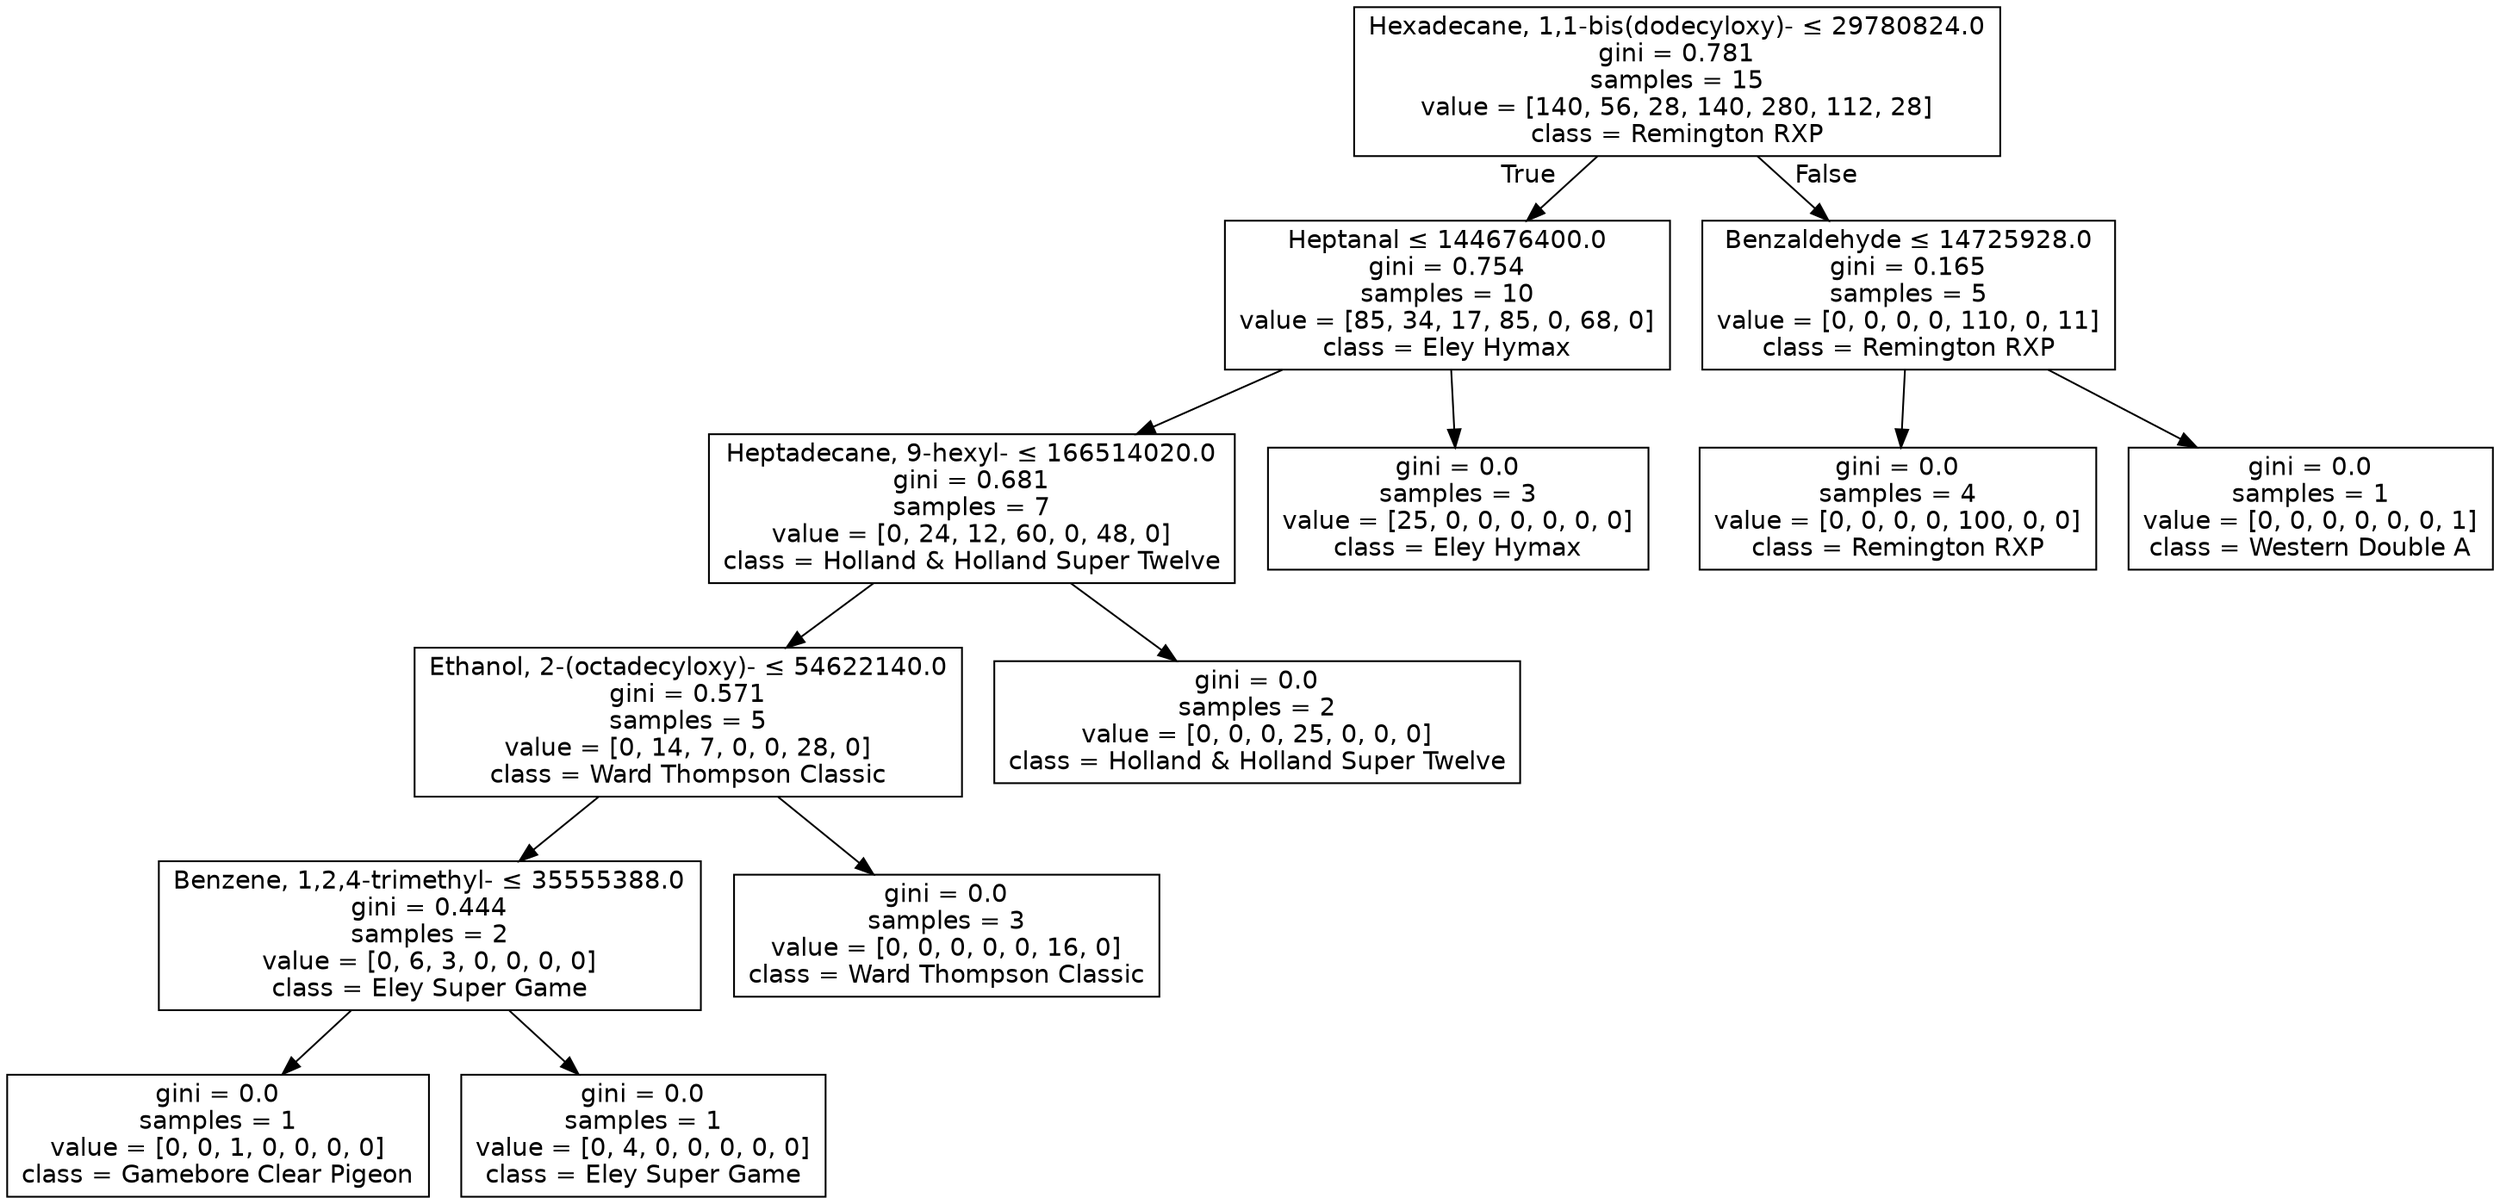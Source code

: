 digraph Tree {
node [shape=box, fontname="helvetica"] ;
edge [fontname="helvetica"] ;
0 [label=<Hexadecane, 1,1-bis(dodecyloxy)- &le; 29780824.0<br/>gini = 0.781<br/>samples = 15<br/>value = [140, 56, 28, 140, 280, 112, 28]<br/>class = Remington RXP>] ;
1 [label=<Heptanal &le; 144676400.0<br/>gini = 0.754<br/>samples = 10<br/>value = [85, 34, 17, 85, 0, 68, 0]<br/>class = Eley Hymax>] ;
0 -> 1 [labeldistance=2.5, labelangle=45, headlabel="True"] ;
2 [label=<Heptadecane, 9-hexyl- &le; 166514020.0<br/>gini = 0.681<br/>samples = 7<br/>value = [0, 24, 12, 60, 0, 48, 0]<br/>class = Holland &amp; Holland Super Twelve>] ;
1 -> 2 ;
3 [label=<Ethanol, 2-(octadecyloxy)- &le; 54622140.0<br/>gini = 0.571<br/>samples = 5<br/>value = [0, 14, 7, 0, 0, 28, 0]<br/>class = Ward Thompson Classic>] ;
2 -> 3 ;
4 [label=<Benzene, 1,2,4-trimethyl- &le; 35555388.0<br/>gini = 0.444<br/>samples = 2<br/>value = [0, 6, 3, 0, 0, 0, 0]<br/>class = Eley Super Game>] ;
3 -> 4 ;
5 [label=<gini = 0.0<br/>samples = 1<br/>value = [0, 0, 1, 0, 0, 0, 0]<br/>class = Gamebore Clear Pigeon>] ;
4 -> 5 ;
6 [label=<gini = 0.0<br/>samples = 1<br/>value = [0, 4, 0, 0, 0, 0, 0]<br/>class = Eley Super Game>] ;
4 -> 6 ;
7 [label=<gini = 0.0<br/>samples = 3<br/>value = [0, 0, 0, 0, 0, 16, 0]<br/>class = Ward Thompson Classic>] ;
3 -> 7 ;
8 [label=<gini = 0.0<br/>samples = 2<br/>value = [0, 0, 0, 25, 0, 0, 0]<br/>class = Holland &amp; Holland Super Twelve>] ;
2 -> 8 ;
9 [label=<gini = 0.0<br/>samples = 3<br/>value = [25, 0, 0, 0, 0, 0, 0]<br/>class = Eley Hymax>] ;
1 -> 9 ;
10 [label=<Benzaldehyde &le; 14725928.0<br/>gini = 0.165<br/>samples = 5<br/>value = [0, 0, 0, 0, 110, 0, 11]<br/>class = Remington RXP>] ;
0 -> 10 [labeldistance=2.5, labelangle=-45, headlabel="False"] ;
11 [label=<gini = 0.0<br/>samples = 4<br/>value = [0, 0, 0, 0, 100, 0, 0]<br/>class = Remington RXP>] ;
10 -> 11 ;
12 [label=<gini = 0.0<br/>samples = 1<br/>value = [0, 0, 0, 0, 0, 0, 1]<br/>class = Western Double A>] ;
10 -> 12 ;
}
